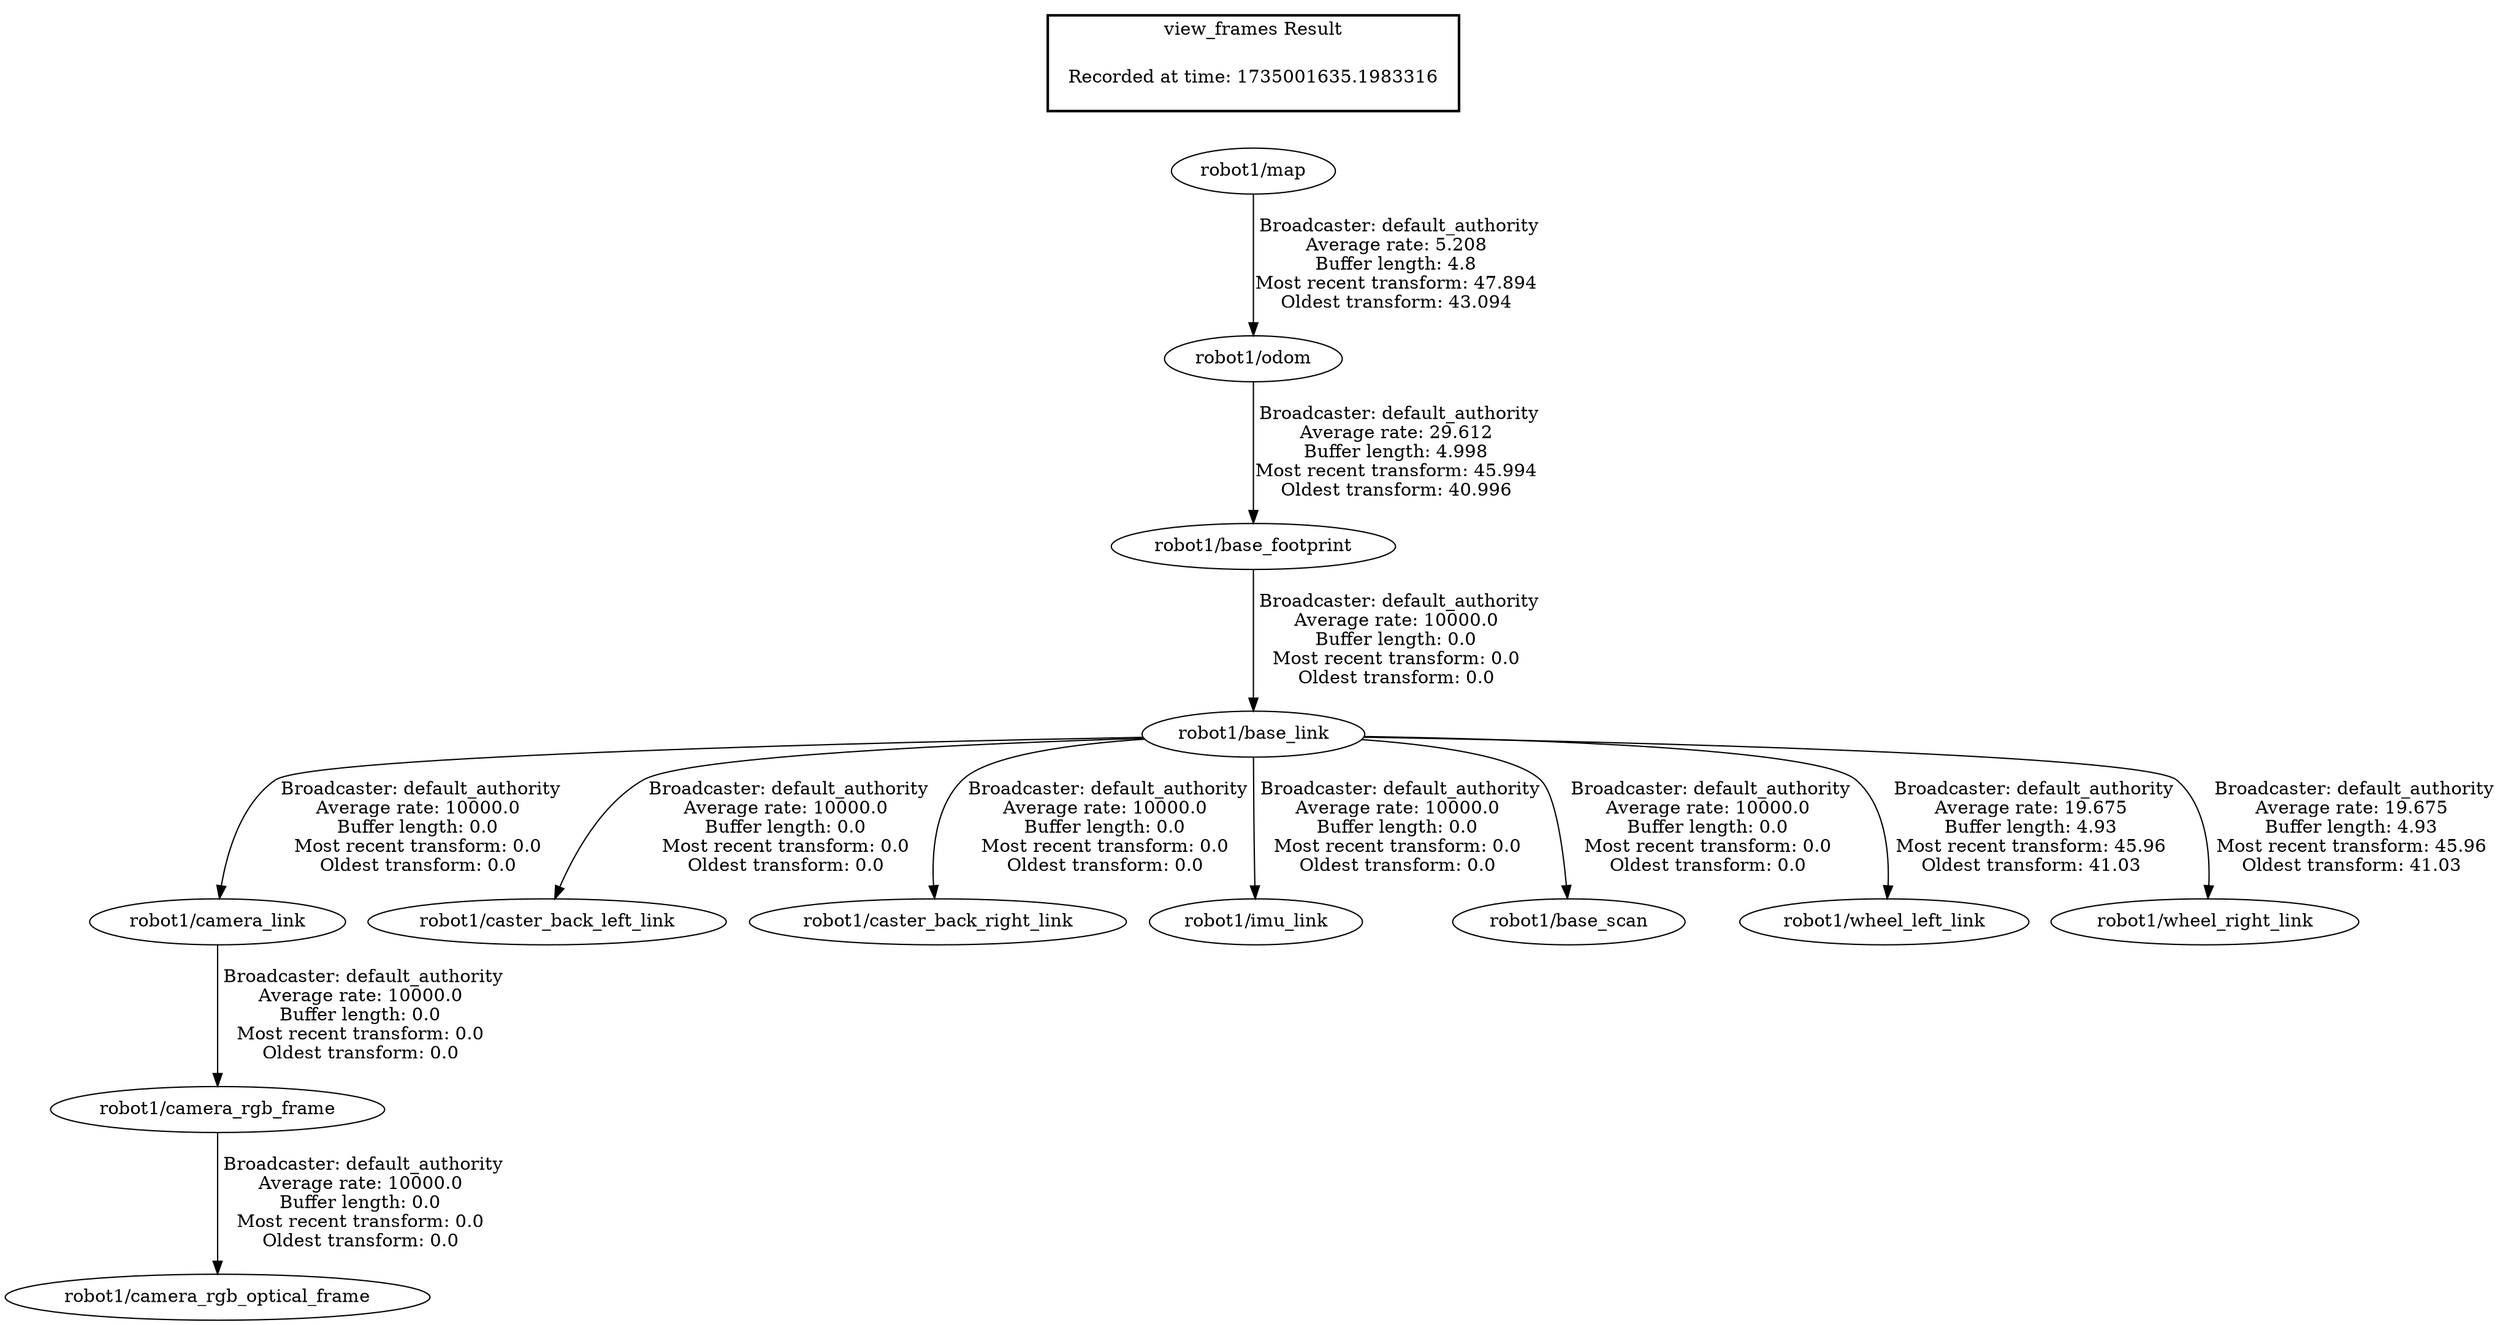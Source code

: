 digraph G {
"robot1/base_footprint" -> "robot1/base_link"[label=" Broadcaster: default_authority\nAverage rate: 10000.0\nBuffer length: 0.0\nMost recent transform: 0.0\nOldest transform: 0.0\n"];
"robot1/odom" -> "robot1/base_footprint"[label=" Broadcaster: default_authority\nAverage rate: 29.612\nBuffer length: 4.998\nMost recent transform: 45.994\nOldest transform: 40.996\n"];
"robot1/base_link" -> "robot1/camera_link"[label=" Broadcaster: default_authority\nAverage rate: 10000.0\nBuffer length: 0.0\nMost recent transform: 0.0\nOldest transform: 0.0\n"];
"robot1/camera_link" -> "robot1/camera_rgb_frame"[label=" Broadcaster: default_authority\nAverage rate: 10000.0\nBuffer length: 0.0\nMost recent transform: 0.0\nOldest transform: 0.0\n"];
"robot1/camera_rgb_frame" -> "robot1/camera_rgb_optical_frame"[label=" Broadcaster: default_authority\nAverage rate: 10000.0\nBuffer length: 0.0\nMost recent transform: 0.0\nOldest transform: 0.0\n"];
"robot1/base_link" -> "robot1/caster_back_left_link"[label=" Broadcaster: default_authority\nAverage rate: 10000.0\nBuffer length: 0.0\nMost recent transform: 0.0\nOldest transform: 0.0\n"];
"robot1/base_link" -> "robot1/caster_back_right_link"[label=" Broadcaster: default_authority\nAverage rate: 10000.0\nBuffer length: 0.0\nMost recent transform: 0.0\nOldest transform: 0.0\n"];
"robot1/base_link" -> "robot1/imu_link"[label=" Broadcaster: default_authority\nAverage rate: 10000.0\nBuffer length: 0.0\nMost recent transform: 0.0\nOldest transform: 0.0\n"];
"robot1/base_link" -> "robot1/base_scan"[label=" Broadcaster: default_authority\nAverage rate: 10000.0\nBuffer length: 0.0\nMost recent transform: 0.0\nOldest transform: 0.0\n"];
"robot1/map" -> "robot1/odom"[label=" Broadcaster: default_authority\nAverage rate: 5.208\nBuffer length: 4.8\nMost recent transform: 47.894\nOldest transform: 43.094\n"];
"robot1/base_link" -> "robot1/wheel_left_link"[label=" Broadcaster: default_authority\nAverage rate: 19.675\nBuffer length: 4.93\nMost recent transform: 45.96\nOldest transform: 41.03\n"];
"robot1/base_link" -> "robot1/wheel_right_link"[label=" Broadcaster: default_authority\nAverage rate: 19.675\nBuffer length: 4.93\nMost recent transform: 45.96\nOldest transform: 41.03\n"];
edge [style=invis];
 subgraph cluster_legend { style=bold; color=black; label ="view_frames Result";
"Recorded at time: 1735001635.1983316"[ shape=plaintext ] ;
}->"robot1/map";
}
